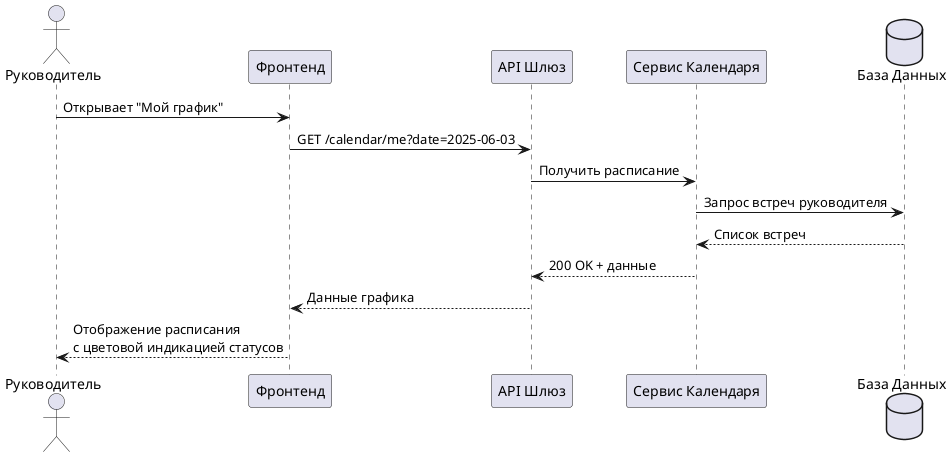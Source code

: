 @startuml ViewOwnScheduledAppointments 
actor Руководитель
participant "Фронтенд" as FE
participant "API Шлюз" as API
participant "Сервис Календаря" as Calendar
database "База Данных" as DB

Руководитель -> FE: Открывает "Мой график"
FE -> API: GET /calendar/me?date=2025-06-03
API -> Calendar: Получить расписание
Calendar -> DB: Запрос встреч руководителя
DB --> Calendar: Список встреч
Calendar --> API: 200 OK + данные
API --> FE: Данные графика
FE --> Руководитель: Отображение расписания\nс цветовой индикацией статусов
@enduml